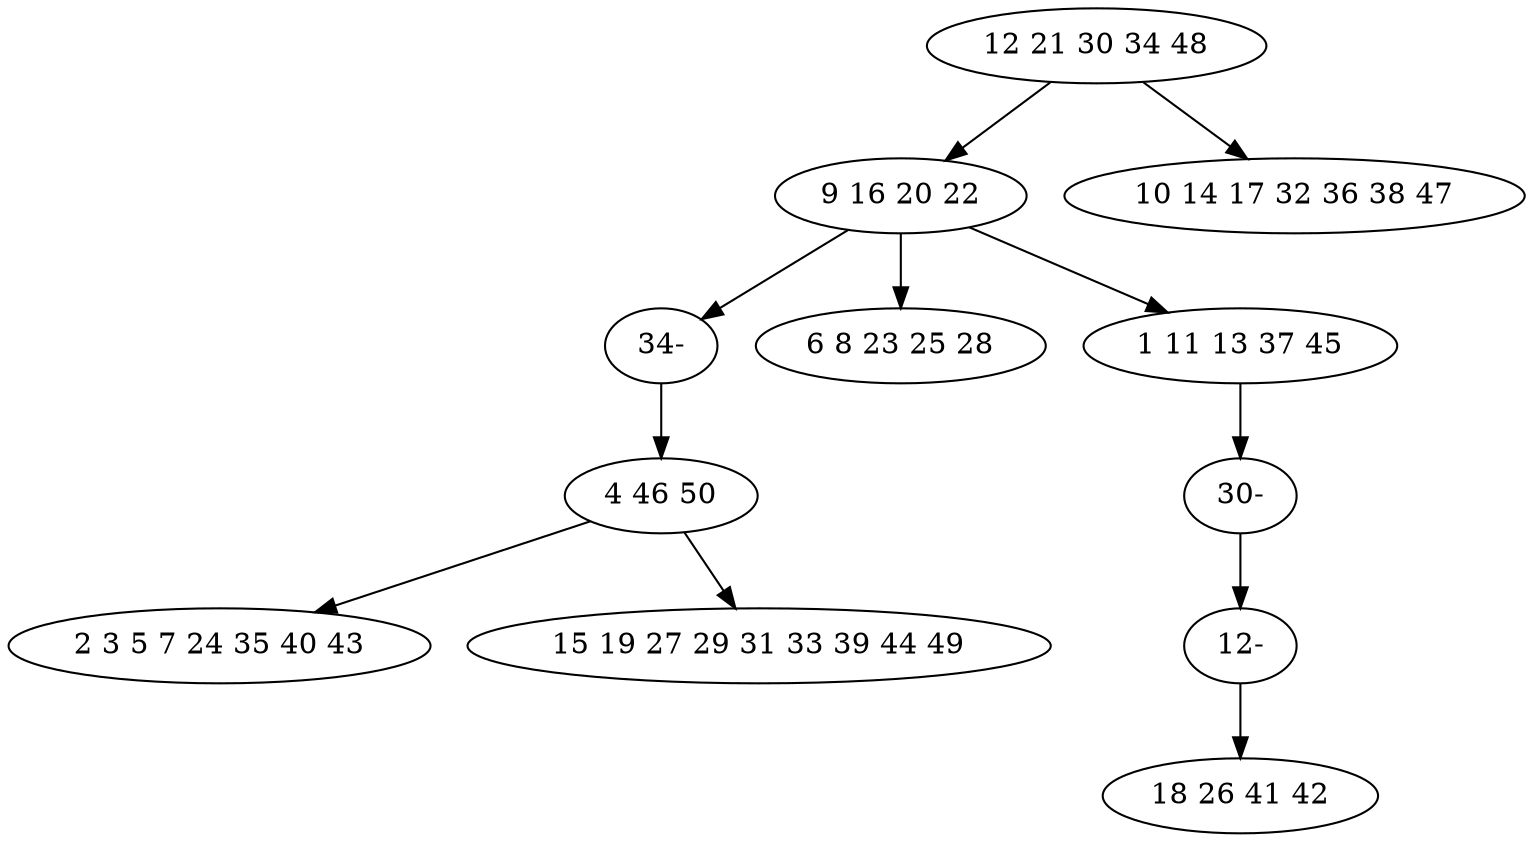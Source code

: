 digraph true_tree {
	"0" -> "1"
	"0" -> "2"
	"1" -> "10"
	"1" -> "4"
	"3" -> "5"
	"1" -> "6"
	"3" -> "7"
	"6" -> "9"
	"9" -> "11"
	"10" -> "3"
	"11" -> "8"
	"0" [label="12 21 30 34 48"];
	"1" [label="9 16 20 22"];
	"2" [label="10 14 17 32 36 38 47"];
	"3" [label="4 46 50"];
	"4" [label="6 8 23 25 28"];
	"5" [label="2 3 5 7 24 35 40 43"];
	"6" [label="1 11 13 37 45"];
	"7" [label="15 19 27 29 31 33 39 44 49"];
	"8" [label="18 26 41 42"];
	"9" [label="30-"];
	"10" [label="34-"];
	"11" [label="12-"];
}
